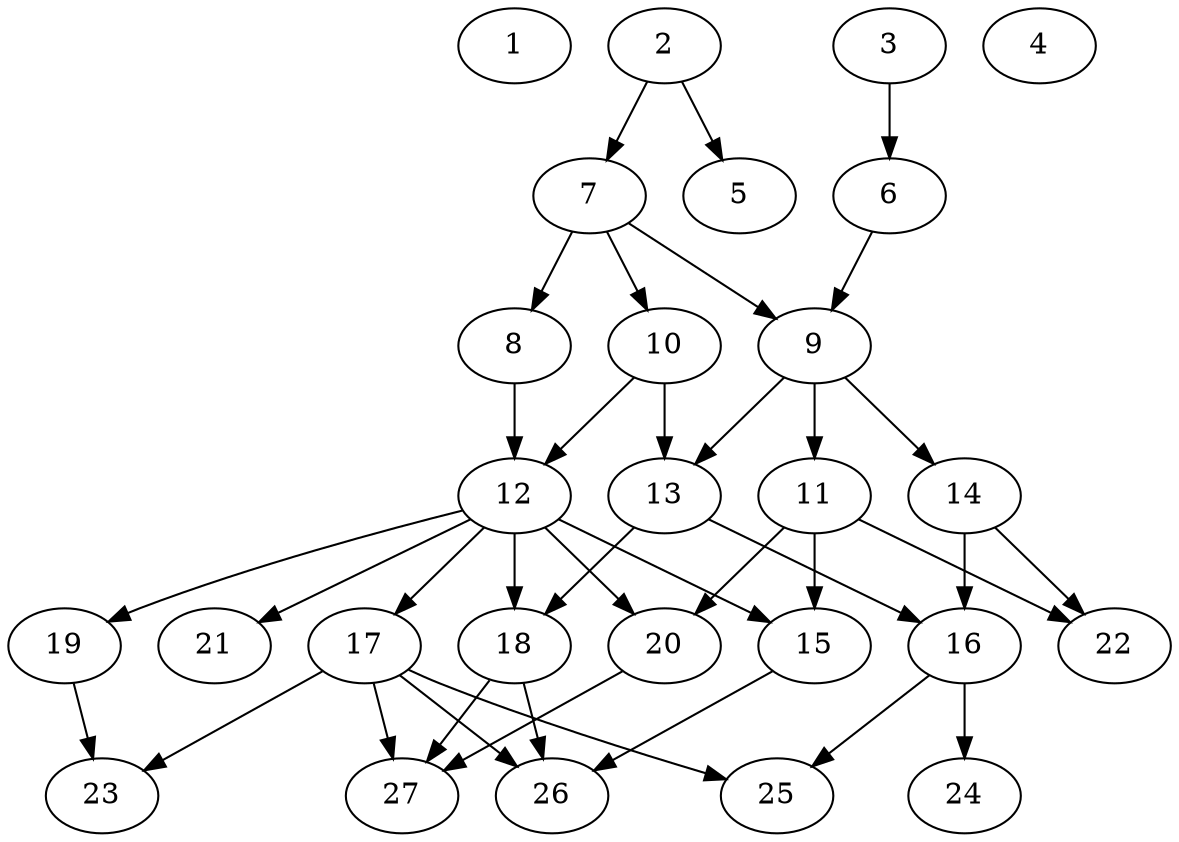 // DAG (tier=2-normal, mode=data, n=27, ccr=0.406, fat=0.587, density=0.428, regular=0.433, jump=0.130, mindata=2097152, maxdata=16777216)
// DAG automatically generated by daggen at Sun Aug 24 16:33:34 2025
// /home/ermia/Project/Environments/daggen/bin/daggen --dot --ccr 0.406 --fat 0.587 --regular 0.433 --density 0.428 --jump 0.130 --mindata 2097152 --maxdata 16777216 -n 27 
digraph G {
  1 [size="34593969314340012032", alpha="0.13", expect_size="17296984657170006016"]
  2 [size="82859288230463488", alpha="0.01", expect_size="41429644115231744"]
  2 -> 5 [size ="1935299856826368"]
  2 -> 7 [size ="1935299856826368"]
  3 [size="14438943625469493248", alpha="0.02", expect_size="7219471812734746624"]
  3 -> 6 [size ="47436605161472"]
  4 [size="548313967228635578368", alpha="0.09", expect_size="274156983614317789184"]
  5 [size="2180267045588752662528", alpha="0.12", expect_size="1090133522794376331264"]
  6 [size="5234046555131738112", alpha="0.17", expect_size="2617023277565869056"]
  6 -> 9 [size ="1840421537841152"]
  7 [size="2182338203988744", alpha="0.08", expect_size="1091169101994372"]
  7 -> 8 [size ="227701214412800"]
  7 -> 9 [size ="227701214412800"]
  7 -> 10 [size ="227701214412800"]
  8 [size="831518526571090688", alpha="0.08", expect_size="415759263285545344"]
  8 -> 12 [size ="373983681708032"]
  9 [size="7007420581926449", alpha="0.07", expect_size="3503710290963224"]
  9 -> 11 [size ="583334749011968"]
  9 -> 13 [size ="583334749011968"]
  9 -> 14 [size ="583334749011968"]
  10 [size="76933726002213200", alpha="0.14", expect_size="38466863001106600"]
  10 -> 12 [size ="1205343723978752"]
  10 -> 13 [size ="1205343723978752"]
  11 [size="1579906673794000128", alpha="0.17", expect_size="789953336897000064"]
  11 -> 15 [size ="556098977267712"]
  11 -> 20 [size ="556098977267712"]
  11 -> 22 [size ="556098977267712"]
  12 [size="127255026086887555072", alpha="0.19", expect_size="63627513043443777536"]
  12 -> 15 [size ="202398186340352"]
  12 -> 17 [size ="202398186340352"]
  12 -> 18 [size ="202398186340352"]
  12 -> 19 [size ="202398186340352"]
  12 -> 20 [size ="202398186340352"]
  12 -> 21 [size ="202398186340352"]
  13 [size="75201037488988618752", alpha="0.01", expect_size="37600518744494309376"]
  13 -> 16 [size ="142529865449472"]
  13 -> 18 [size ="142529865449472"]
  14 [size="253618996726641984", alpha="0.09", expect_size="126809498363320992"]
  14 -> 16 [size ="230594856353792"]
  14 -> 22 [size ="230594856353792"]
  15 [size="865185306620245120", alpha="0.13", expect_size="432592653310122560"]
  15 -> 26 [size ="376789461368832"]
  16 [size="807008578094772518912", alpha="0.19", expect_size="403504289047386259456"]
  16 -> 24 [size ="693439784026112"]
  16 -> 25 [size ="693439784026112"]
  17 [size="23323717936980588", alpha="0.11", expect_size="11661858968490294"]
  17 -> 23 [size ="1698394829488128"]
  17 -> 25 [size ="1698394829488128"]
  17 -> 26 [size ="1698394829488128"]
  17 -> 27 [size ="1698394829488128"]
  18 [size="205514977019934976", alpha="0.10", expect_size="102757488509967488"]
  18 -> 26 [size ="101064615395328"]
  18 -> 27 [size ="101064615395328"]
  19 [size="574707944478442752", alpha="0.17", expect_size="287353972239221376"]
  19 -> 23 [size ="1089036236095488"]
  20 [size="20095251511246848000", alpha="0.04", expect_size="10047625755623424000"]
  20 -> 27 [size ="59131507507200"]
  21 [size="4064623181917323264000", alpha="0.03", expect_size="2032311590958661632000"]
  22 [size="1557127051663865020416", alpha="0.19", expect_size="778563525831932510208"]
  23 [size="58677299149833752", alpha="0.07", expect_size="29338649574916876"]
  24 [size="556434891012822080", alpha="0.02", expect_size="278217445506411040"]
  25 [size="2665456724396823040", alpha="0.17", expect_size="1332728362198411520"]
  26 [size="15369210809685532", alpha="0.18", expect_size="7684605404842766"]
  27 [size="4296582355504620109824", alpha="0.00", expect_size="2148291177752310054912"]
}